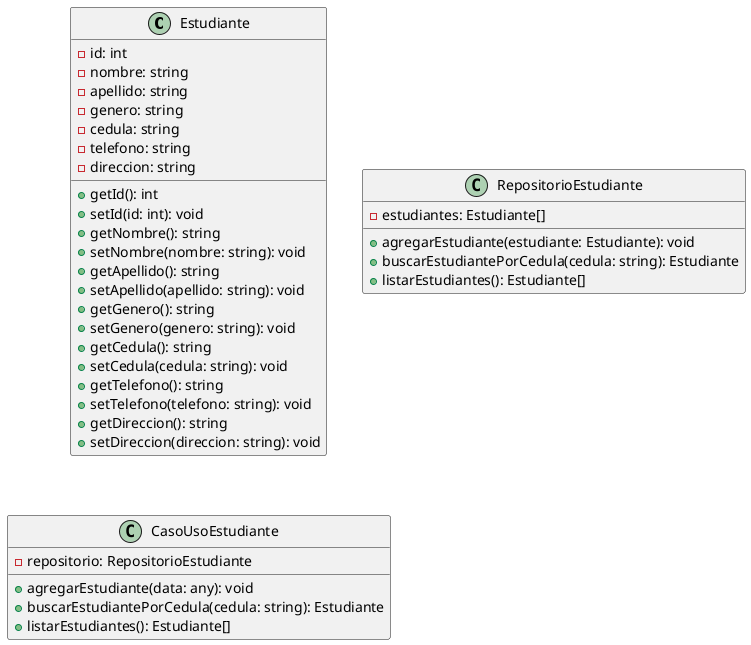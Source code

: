 @startuml

class Estudiante {
  -id: int
  -nombre: string
  -apellido: string
  -genero: string
  -cedula: string
  -telefono: string
  -direccion: string
  +getId(): int
  +setId(id: int): void
  +getNombre(): string
  +setNombre(nombre: string): void
  +getApellido(): string
  +setApellido(apellido: string): void
  +getGenero(): string
  +setGenero(genero: string): void
  +getCedula(): string
  +setCedula(cedula: string): void
  +getTelefono(): string
  +setTelefono(telefono: string): void
  +getDireccion(): string
  +setDireccion(direccion: string): void
}

class RepositorioEstudiante {
  -estudiantes: Estudiante[]
  +agregarEstudiante(estudiante: Estudiante): void
  +buscarEstudiantePorCedula(cedula: string): Estudiante
  +listarEstudiantes(): Estudiante[]
}

class CasoUsoEstudiante {
  -repositorio: RepositorioEstudiante
  +agregarEstudiante(data: any): void
  +buscarEstudiantePorCedula(cedula: string): Estudiante
  +listarEstudiantes(): Estudiante[]
}

  @enduml
 

